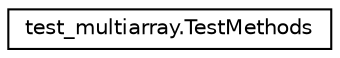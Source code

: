 digraph "Graphical Class Hierarchy"
{
 // LATEX_PDF_SIZE
  edge [fontname="Helvetica",fontsize="10",labelfontname="Helvetica",labelfontsize="10"];
  node [fontname="Helvetica",fontsize="10",shape=record];
  rankdir="LR";
  Node0 [label="test_multiarray.TestMethods",height=0.2,width=0.4,color="black", fillcolor="white", style="filled",URL="$classtest__multiarray_1_1TestMethods.html",tooltip=" "];
}

